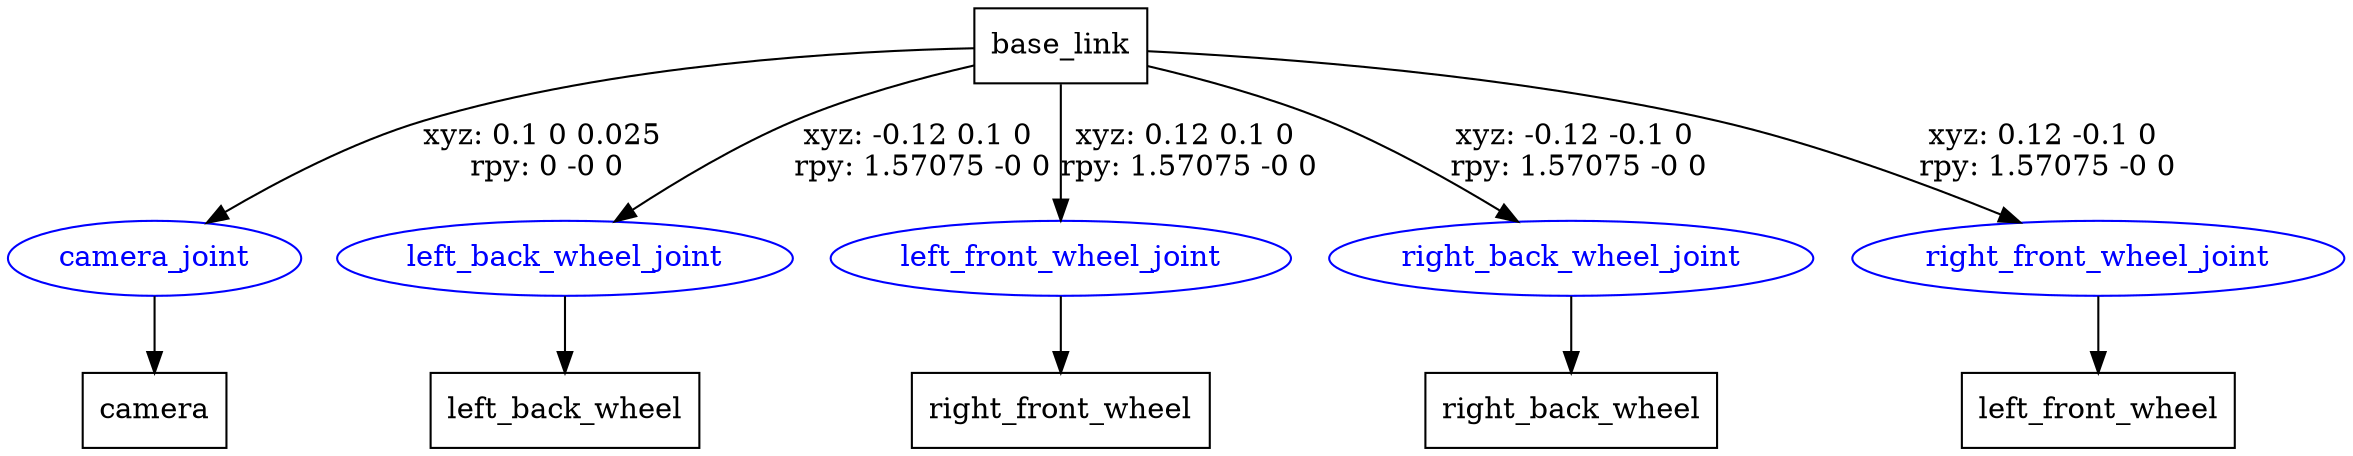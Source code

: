 digraph G {
node [shape=box];
"base_link" [label="base_link"];
"camera" [label="camera"];
"left_back_wheel" [label="left_back_wheel"];
"right_front_wheel" [label="right_front_wheel"];
"right_back_wheel" [label="right_back_wheel"];
"left_front_wheel" [label="left_front_wheel"];
node [shape=ellipse, color=blue, fontcolor=blue];
"base_link" -> "camera_joint" [label="xyz: 0.1 0 0.025 \nrpy: 0 -0 0"]
"camera_joint" -> "camera"
"base_link" -> "left_back_wheel_joint" [label="xyz: -0.12 0.1 0 \nrpy: 1.57075 -0 0"]
"left_back_wheel_joint" -> "left_back_wheel"
"base_link" -> "left_front_wheel_joint" [label="xyz: 0.12 0.1 0 \nrpy: 1.57075 -0 0"]
"left_front_wheel_joint" -> "right_front_wheel"
"base_link" -> "right_back_wheel_joint" [label="xyz: -0.12 -0.1 0 \nrpy: 1.57075 -0 0"]
"right_back_wheel_joint" -> "right_back_wheel"
"base_link" -> "right_front_wheel_joint" [label="xyz: 0.12 -0.1 0 \nrpy: 1.57075 -0 0"]
"right_front_wheel_joint" -> "left_front_wheel"
}
